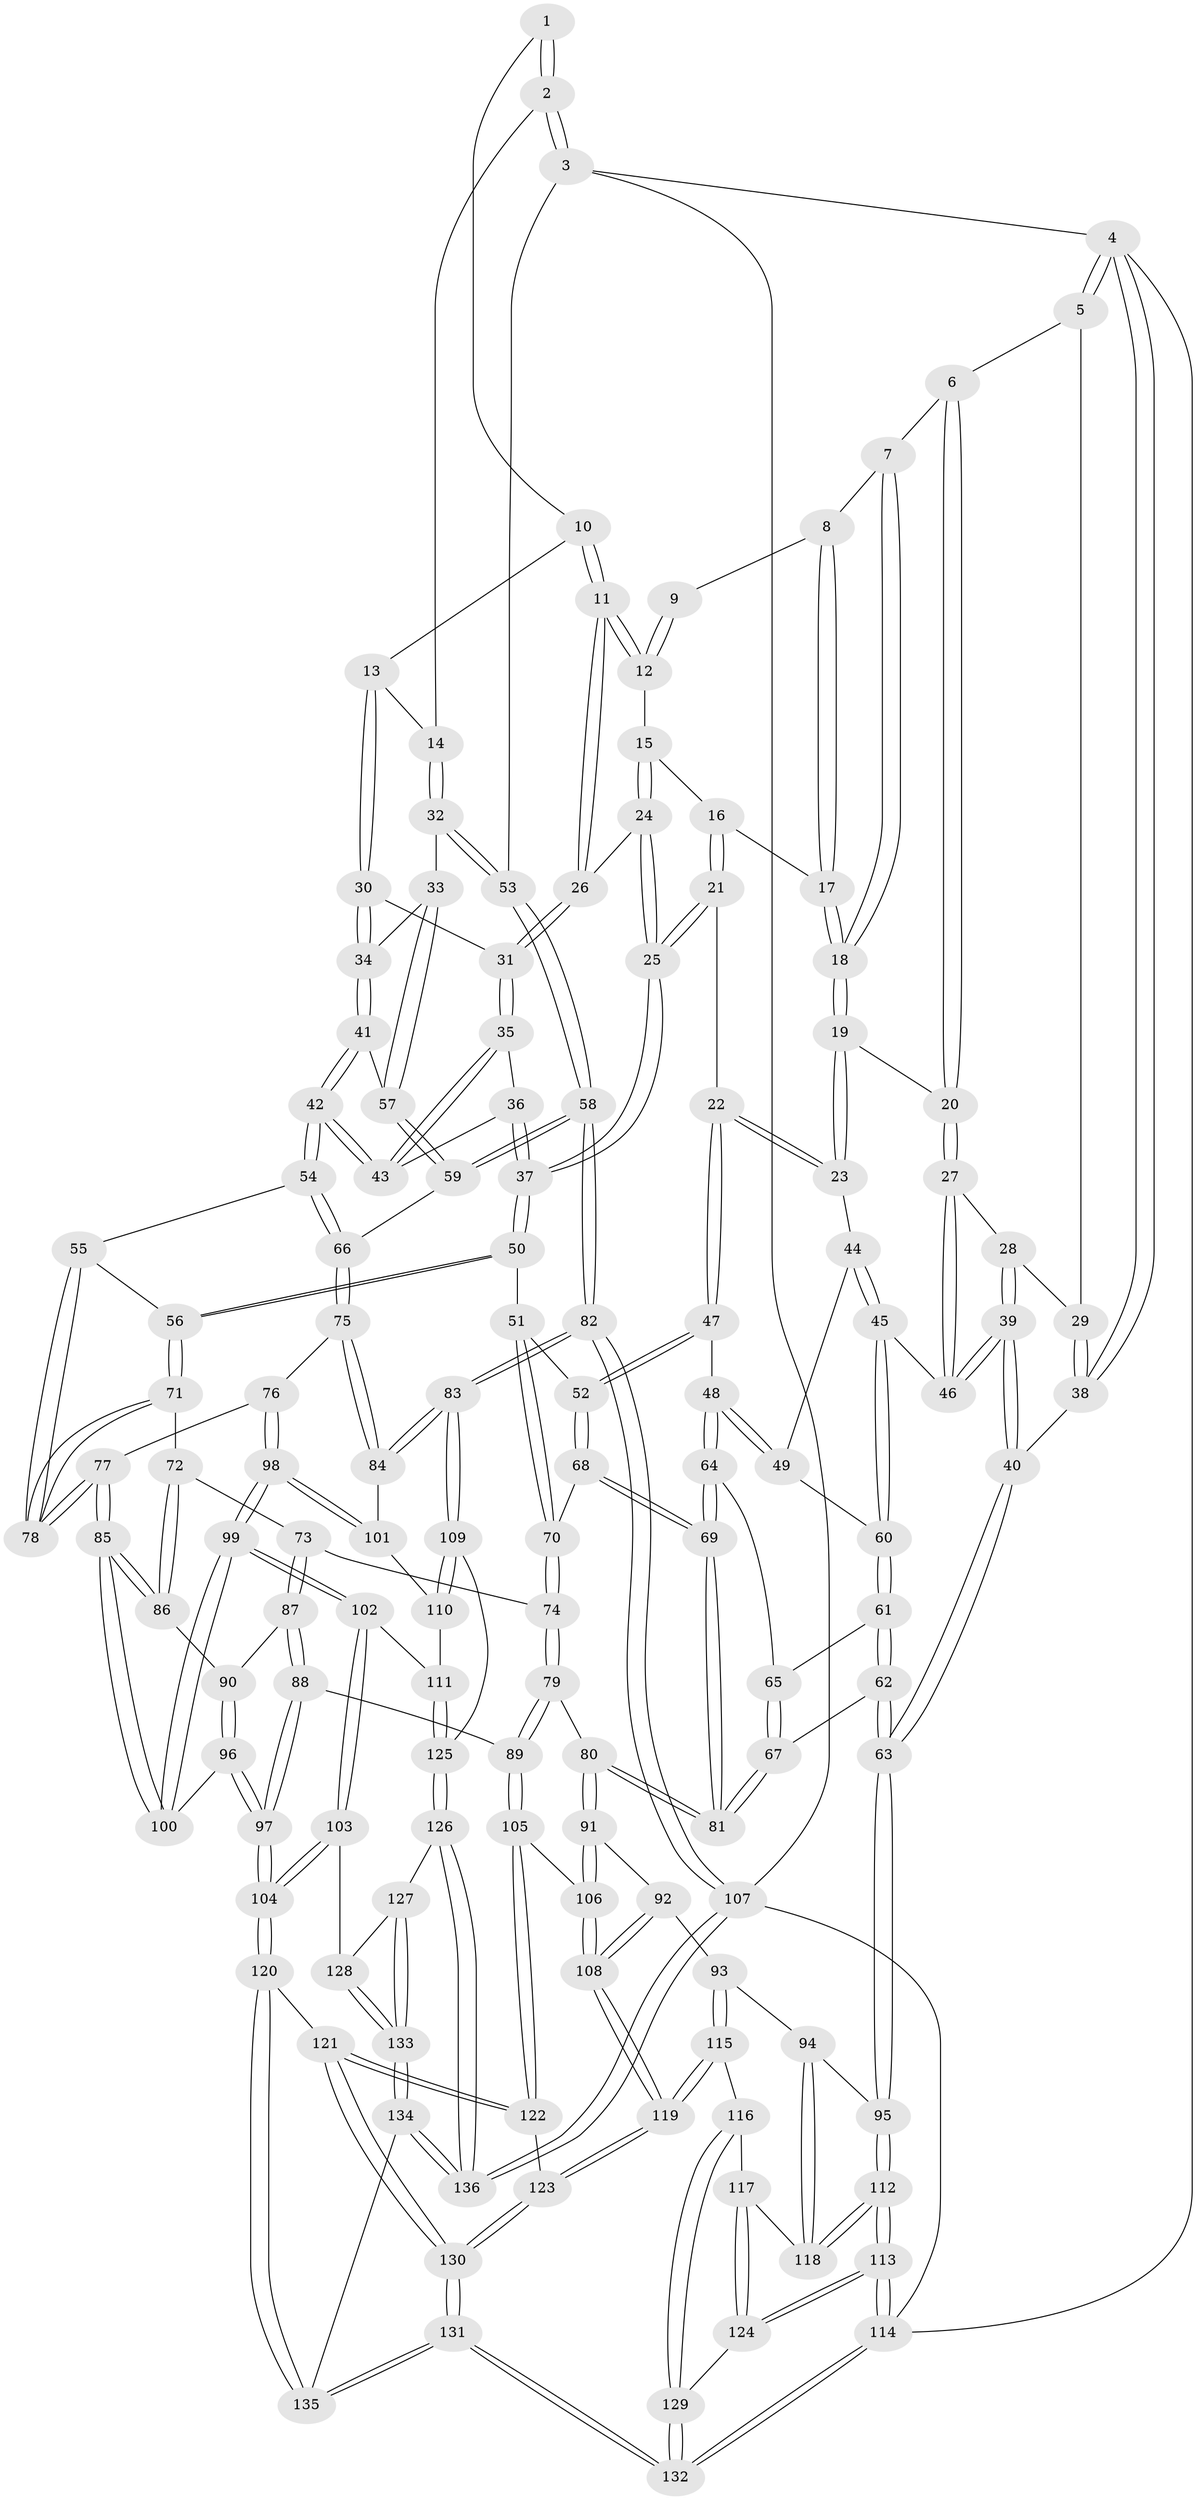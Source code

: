 // coarse degree distribution, {3: 0.14814814814814814, 6: 0.08641975308641975, 4: 0.4691358024691358, 5: 0.2839506172839506, 7: 0.012345679012345678}
// Generated by graph-tools (version 1.1) at 2025/42/03/06/25 10:42:32]
// undirected, 136 vertices, 337 edges
graph export_dot {
graph [start="1"]
  node [color=gray90,style=filled];
  1 [pos="+0.7627754577279305+0"];
  2 [pos="+1+0"];
  3 [pos="+1+0"];
  4 [pos="+0+0"];
  5 [pos="+0+0"];
  6 [pos="+0.24107659094618367+0"];
  7 [pos="+0.42364507598660234+0"];
  8 [pos="+0.4447092006025204+0"];
  9 [pos="+0.624811486578199+0"];
  10 [pos="+0.7734059359030961+0"];
  11 [pos="+0.7499902959936062+0.08640207149062226"];
  12 [pos="+0.6498913725375384+0.022478550437738484"];
  13 [pos="+0.9154626874551725+0.06413753563873405"];
  14 [pos="+0.9341902673564041+0.044924506005846056"];
  15 [pos="+0.6058084579698002+0.0734444884296872"];
  16 [pos="+0.5698972903690529+0.06448107137340593"];
  17 [pos="+0.5341318682053035+0.03508836635506649"];
  18 [pos="+0.4494603260121552+0.1553427327784714"];
  19 [pos="+0.44497161972980354+0.1733312076548791"];
  20 [pos="+0.277218113835306+0.12702597593873421"];
  21 [pos="+0.5021719426336558+0.19542410848352312"];
  22 [pos="+0.46669627460845725+0.19258217647449472"];
  23 [pos="+0.4534384839490463+0.18297132673567387"];
  24 [pos="+0.6221602013601546+0.11683278170285538"];
  25 [pos="+0.593575160366548+0.22238696904987695"];
  26 [pos="+0.7531331602672133+0.0984461544340559"];
  27 [pos="+0.23281927613790673+0.1879923079093126"];
  28 [pos="+0.10341900901241055+0.1457788160674805"];
  29 [pos="+0.08805328547917252+0.13689125146486641"];
  30 [pos="+0.8810637261011908+0.11741521431679379"];
  31 [pos="+0.7642643094336262+0.11477315713009151"];
  32 [pos="+1+0.21994223497069937"];
  33 [pos="+1+0.21995443005130927"];
  34 [pos="+0.8980568615939217+0.1626964512987064"];
  35 [pos="+0.7575573242563545+0.13375426425918976"];
  36 [pos="+0.6425619108279855+0.210030733430551"];
  37 [pos="+0.5960631022138063+0.2248596557093681"];
  38 [pos="+0+0.3440816540655547"];
  39 [pos="+0.048394853155924185+0.3305738443483598"];
  40 [pos="+0+0.4560792930741265"];
  41 [pos="+0.8505090578227648+0.2971898808359872"];
  42 [pos="+0.800574486584296+0.3040902254391414"];
  43 [pos="+0.7753687728053968+0.25019444010881703"];
  44 [pos="+0.3666213324330324+0.2739428550753242"];
  45 [pos="+0.23459644120418563+0.25096486372184373"];
  46 [pos="+0.22612840187156572+0.23680398328386532"];
  47 [pos="+0.44970388396554656+0.32029100621937334"];
  48 [pos="+0.40493011174447596+0.34979643133356225"];
  49 [pos="+0.37875519570567917+0.32029552618458423"];
  50 [pos="+0.6300290851591025+0.3553073881708937"];
  51 [pos="+0.5888072978513161+0.36902351971612446"];
  52 [pos="+0.5227544677611938+0.36388556508535247"];
  53 [pos="+1+0.23692054022852457"];
  54 [pos="+0.7402551950012345+0.360968874252204"];
  55 [pos="+0.7054138343498338+0.36899095469936444"];
  56 [pos="+0.63845754893339+0.3604259046822665"];
  57 [pos="+0.8905757228603074+0.3184868176465512"];
  58 [pos="+1+0.4740560623993949"];
  59 [pos="+0.9606046175926949+0.4181042710360443"];
  60 [pos="+0.24922094827619937+0.29246677775019553"];
  61 [pos="+0.25075662515204994+0.3023075350419095"];
  62 [pos="+0.0820764252834556+0.47950790885915395"];
  63 [pos="+0+0.49207764816589117"];
  64 [pos="+0.3621887511576756+0.4421886559129254"];
  65 [pos="+0.2638940241348896+0.3382699474139258"];
  66 [pos="+0.848633479806987+0.4978845095528188"];
  67 [pos="+0.17102923881808982+0.4848186333287842"];
  68 [pos="+0.43188010900347856+0.4604744482035121"];
  69 [pos="+0.3651819896009847+0.46506553349823815"];
  70 [pos="+0.5125384545878632+0.4857945031111708"];
  71 [pos="+0.618219157847941+0.5070466293168947"];
  72 [pos="+0.5633985980858215+0.5486475886881163"];
  73 [pos="+0.5619758693287715+0.5489366861187385"];
  74 [pos="+0.547808112135872+0.544342911405665"];
  75 [pos="+0.8360867111285496+0.5423297799912269"];
  76 [pos="+0.7606979213770004+0.5693929618368322"];
  77 [pos="+0.7293582964610027+0.560788030626234"];
  78 [pos="+0.7216656155540403+0.550485027934913"];
  79 [pos="+0.41545677379066664+0.6208689975618676"];
  80 [pos="+0.32715305976798165+0.5484438558290133"];
  81 [pos="+0.3254476159556612+0.5405631099438539"];
  82 [pos="+1+0.7137408373807167"];
  83 [pos="+1+0.7138998256732558"];
  84 [pos="+0.8902215771892064+0.599470735966368"];
  85 [pos="+0.6590049478974439+0.6184785883559005"];
  86 [pos="+0.6581406750921307+0.6179463321607287"];
  87 [pos="+0.5616184068518645+0.6093698606821568"];
  88 [pos="+0.4631836825243579+0.7131642605302537"];
  89 [pos="+0.4502954703932345+0.7063229281274941"];
  90 [pos="+0.5723985248870908+0.6254446843235215"];
  91 [pos="+0.2530157392859104+0.6559255055777661"];
  92 [pos="+0.2251970904405614+0.6720068410342002"];
  93 [pos="+0.1521908316773643+0.7031265497806283"];
  94 [pos="+0+0.5406744679115463"];
  95 [pos="+0+0.49317895462815614"];
  96 [pos="+0.5937769493278218+0.6716642212905468"];
  97 [pos="+0.5490873219686265+0.7840649986822457"];
  98 [pos="+0.7654050431629491+0.7161583616195442"];
  99 [pos="+0.7216462695381033+0.7640463588190728"];
  100 [pos="+0.6570242075353034+0.6295717610380405"];
  101 [pos="+0.827848739765751+0.7043364147547914"];
  102 [pos="+0.7044701976427427+0.8055474972597857"];
  103 [pos="+0.6649167363571492+0.8300493562962684"];
  104 [pos="+0.5781321258088398+0.8317415361222511"];
  105 [pos="+0.38088018477182684+0.7521904199569319"];
  106 [pos="+0.34434591378217444+0.763083289858769"];
  107 [pos="+1+1"];
  108 [pos="+0.3025438295954461+0.81454292623217"];
  109 [pos="+1+0.7845546275097471"];
  110 [pos="+0.8720182052472574+0.7305620334923411"];
  111 [pos="+0.8094846403246097+0.8419161945117956"];
  112 [pos="+0+1"];
  113 [pos="+0+1"];
  114 [pos="+0+1"];
  115 [pos="+0.1641288151582796+0.8287657002715421"];
  116 [pos="+0.155549219176624+0.8365970916020403"];
  117 [pos="+0.11589236615729888+0.8347816060591443"];
  118 [pos="+0.04763454715075884+0.8211442327446841"];
  119 [pos="+0.2763636941727317+0.8585462991513931"];
  120 [pos="+0.5624790305071071+0.8533204347938257"];
  121 [pos="+0.4589341411381679+0.891154066216081"];
  122 [pos="+0.40797521519891+0.8681112426050712"];
  123 [pos="+0.28160205461570653+0.8662229281512939"];
  124 [pos="+0+0.9815097027541125"];
  125 [pos="+0.9009540984928429+0.8887162805563574"];
  126 [pos="+0.8889197619315461+0.9422552764266883"];
  127 [pos="+0.7778603997683895+0.9470775571238347"];
  128 [pos="+0.670375823049905+0.8432794358133192"];
  129 [pos="+0.13480889764066653+0.9023268177529802"];
  130 [pos="+0.3231175005798034+1"];
  131 [pos="+0.30415697621841437+1"];
  132 [pos="+0.19611903050534635+1"];
  133 [pos="+0.719941683685882+1"];
  134 [pos="+0.7285762352643458+1"];
  135 [pos="+0.5542052567878855+1"];
  136 [pos="+0.9002114055246127+1"];
  1 -- 2;
  1 -- 2;
  1 -- 10;
  2 -- 3;
  2 -- 3;
  2 -- 14;
  3 -- 4;
  3 -- 53;
  3 -- 107;
  4 -- 5;
  4 -- 5;
  4 -- 38;
  4 -- 38;
  4 -- 114;
  5 -- 6;
  5 -- 29;
  6 -- 7;
  6 -- 20;
  6 -- 20;
  7 -- 8;
  7 -- 18;
  7 -- 18;
  8 -- 9;
  8 -- 17;
  8 -- 17;
  9 -- 12;
  9 -- 12;
  10 -- 11;
  10 -- 11;
  10 -- 13;
  11 -- 12;
  11 -- 12;
  11 -- 26;
  11 -- 26;
  12 -- 15;
  13 -- 14;
  13 -- 30;
  13 -- 30;
  14 -- 32;
  14 -- 32;
  15 -- 16;
  15 -- 24;
  15 -- 24;
  16 -- 17;
  16 -- 21;
  16 -- 21;
  17 -- 18;
  17 -- 18;
  18 -- 19;
  18 -- 19;
  19 -- 20;
  19 -- 23;
  19 -- 23;
  20 -- 27;
  20 -- 27;
  21 -- 22;
  21 -- 25;
  21 -- 25;
  22 -- 23;
  22 -- 23;
  22 -- 47;
  22 -- 47;
  23 -- 44;
  24 -- 25;
  24 -- 25;
  24 -- 26;
  25 -- 37;
  25 -- 37;
  26 -- 31;
  26 -- 31;
  27 -- 28;
  27 -- 46;
  27 -- 46;
  28 -- 29;
  28 -- 39;
  28 -- 39;
  29 -- 38;
  29 -- 38;
  30 -- 31;
  30 -- 34;
  30 -- 34;
  31 -- 35;
  31 -- 35;
  32 -- 33;
  32 -- 53;
  32 -- 53;
  33 -- 34;
  33 -- 57;
  33 -- 57;
  34 -- 41;
  34 -- 41;
  35 -- 36;
  35 -- 43;
  35 -- 43;
  36 -- 37;
  36 -- 37;
  36 -- 43;
  37 -- 50;
  37 -- 50;
  38 -- 40;
  39 -- 40;
  39 -- 40;
  39 -- 46;
  39 -- 46;
  40 -- 63;
  40 -- 63;
  41 -- 42;
  41 -- 42;
  41 -- 57;
  42 -- 43;
  42 -- 43;
  42 -- 54;
  42 -- 54;
  44 -- 45;
  44 -- 45;
  44 -- 49;
  45 -- 46;
  45 -- 60;
  45 -- 60;
  47 -- 48;
  47 -- 52;
  47 -- 52;
  48 -- 49;
  48 -- 49;
  48 -- 64;
  48 -- 64;
  49 -- 60;
  50 -- 51;
  50 -- 56;
  50 -- 56;
  51 -- 52;
  51 -- 70;
  51 -- 70;
  52 -- 68;
  52 -- 68;
  53 -- 58;
  53 -- 58;
  54 -- 55;
  54 -- 66;
  54 -- 66;
  55 -- 56;
  55 -- 78;
  55 -- 78;
  56 -- 71;
  56 -- 71;
  57 -- 59;
  57 -- 59;
  58 -- 59;
  58 -- 59;
  58 -- 82;
  58 -- 82;
  59 -- 66;
  60 -- 61;
  60 -- 61;
  61 -- 62;
  61 -- 62;
  61 -- 65;
  62 -- 63;
  62 -- 63;
  62 -- 67;
  63 -- 95;
  63 -- 95;
  64 -- 65;
  64 -- 69;
  64 -- 69;
  65 -- 67;
  65 -- 67;
  66 -- 75;
  66 -- 75;
  67 -- 81;
  67 -- 81;
  68 -- 69;
  68 -- 69;
  68 -- 70;
  69 -- 81;
  69 -- 81;
  70 -- 74;
  70 -- 74;
  71 -- 72;
  71 -- 78;
  71 -- 78;
  72 -- 73;
  72 -- 86;
  72 -- 86;
  73 -- 74;
  73 -- 87;
  73 -- 87;
  74 -- 79;
  74 -- 79;
  75 -- 76;
  75 -- 84;
  75 -- 84;
  76 -- 77;
  76 -- 98;
  76 -- 98;
  77 -- 78;
  77 -- 78;
  77 -- 85;
  77 -- 85;
  79 -- 80;
  79 -- 89;
  79 -- 89;
  80 -- 81;
  80 -- 81;
  80 -- 91;
  80 -- 91;
  82 -- 83;
  82 -- 83;
  82 -- 107;
  82 -- 107;
  83 -- 84;
  83 -- 84;
  83 -- 109;
  83 -- 109;
  84 -- 101;
  85 -- 86;
  85 -- 86;
  85 -- 100;
  85 -- 100;
  86 -- 90;
  87 -- 88;
  87 -- 88;
  87 -- 90;
  88 -- 89;
  88 -- 97;
  88 -- 97;
  89 -- 105;
  89 -- 105;
  90 -- 96;
  90 -- 96;
  91 -- 92;
  91 -- 106;
  91 -- 106;
  92 -- 93;
  92 -- 108;
  92 -- 108;
  93 -- 94;
  93 -- 115;
  93 -- 115;
  94 -- 95;
  94 -- 118;
  94 -- 118;
  95 -- 112;
  95 -- 112;
  96 -- 97;
  96 -- 97;
  96 -- 100;
  97 -- 104;
  97 -- 104;
  98 -- 99;
  98 -- 99;
  98 -- 101;
  98 -- 101;
  99 -- 100;
  99 -- 100;
  99 -- 102;
  99 -- 102;
  101 -- 110;
  102 -- 103;
  102 -- 103;
  102 -- 111;
  103 -- 104;
  103 -- 104;
  103 -- 128;
  104 -- 120;
  104 -- 120;
  105 -- 106;
  105 -- 122;
  105 -- 122;
  106 -- 108;
  106 -- 108;
  107 -- 136;
  107 -- 136;
  107 -- 114;
  108 -- 119;
  108 -- 119;
  109 -- 110;
  109 -- 110;
  109 -- 125;
  110 -- 111;
  111 -- 125;
  111 -- 125;
  112 -- 113;
  112 -- 113;
  112 -- 118;
  112 -- 118;
  113 -- 114;
  113 -- 114;
  113 -- 124;
  113 -- 124;
  114 -- 132;
  114 -- 132;
  115 -- 116;
  115 -- 119;
  115 -- 119;
  116 -- 117;
  116 -- 129;
  116 -- 129;
  117 -- 118;
  117 -- 124;
  117 -- 124;
  119 -- 123;
  119 -- 123;
  120 -- 121;
  120 -- 135;
  120 -- 135;
  121 -- 122;
  121 -- 122;
  121 -- 130;
  121 -- 130;
  122 -- 123;
  123 -- 130;
  123 -- 130;
  124 -- 129;
  125 -- 126;
  125 -- 126;
  126 -- 127;
  126 -- 136;
  126 -- 136;
  127 -- 128;
  127 -- 133;
  127 -- 133;
  128 -- 133;
  128 -- 133;
  129 -- 132;
  129 -- 132;
  130 -- 131;
  130 -- 131;
  131 -- 132;
  131 -- 132;
  131 -- 135;
  131 -- 135;
  133 -- 134;
  133 -- 134;
  134 -- 135;
  134 -- 136;
  134 -- 136;
}
